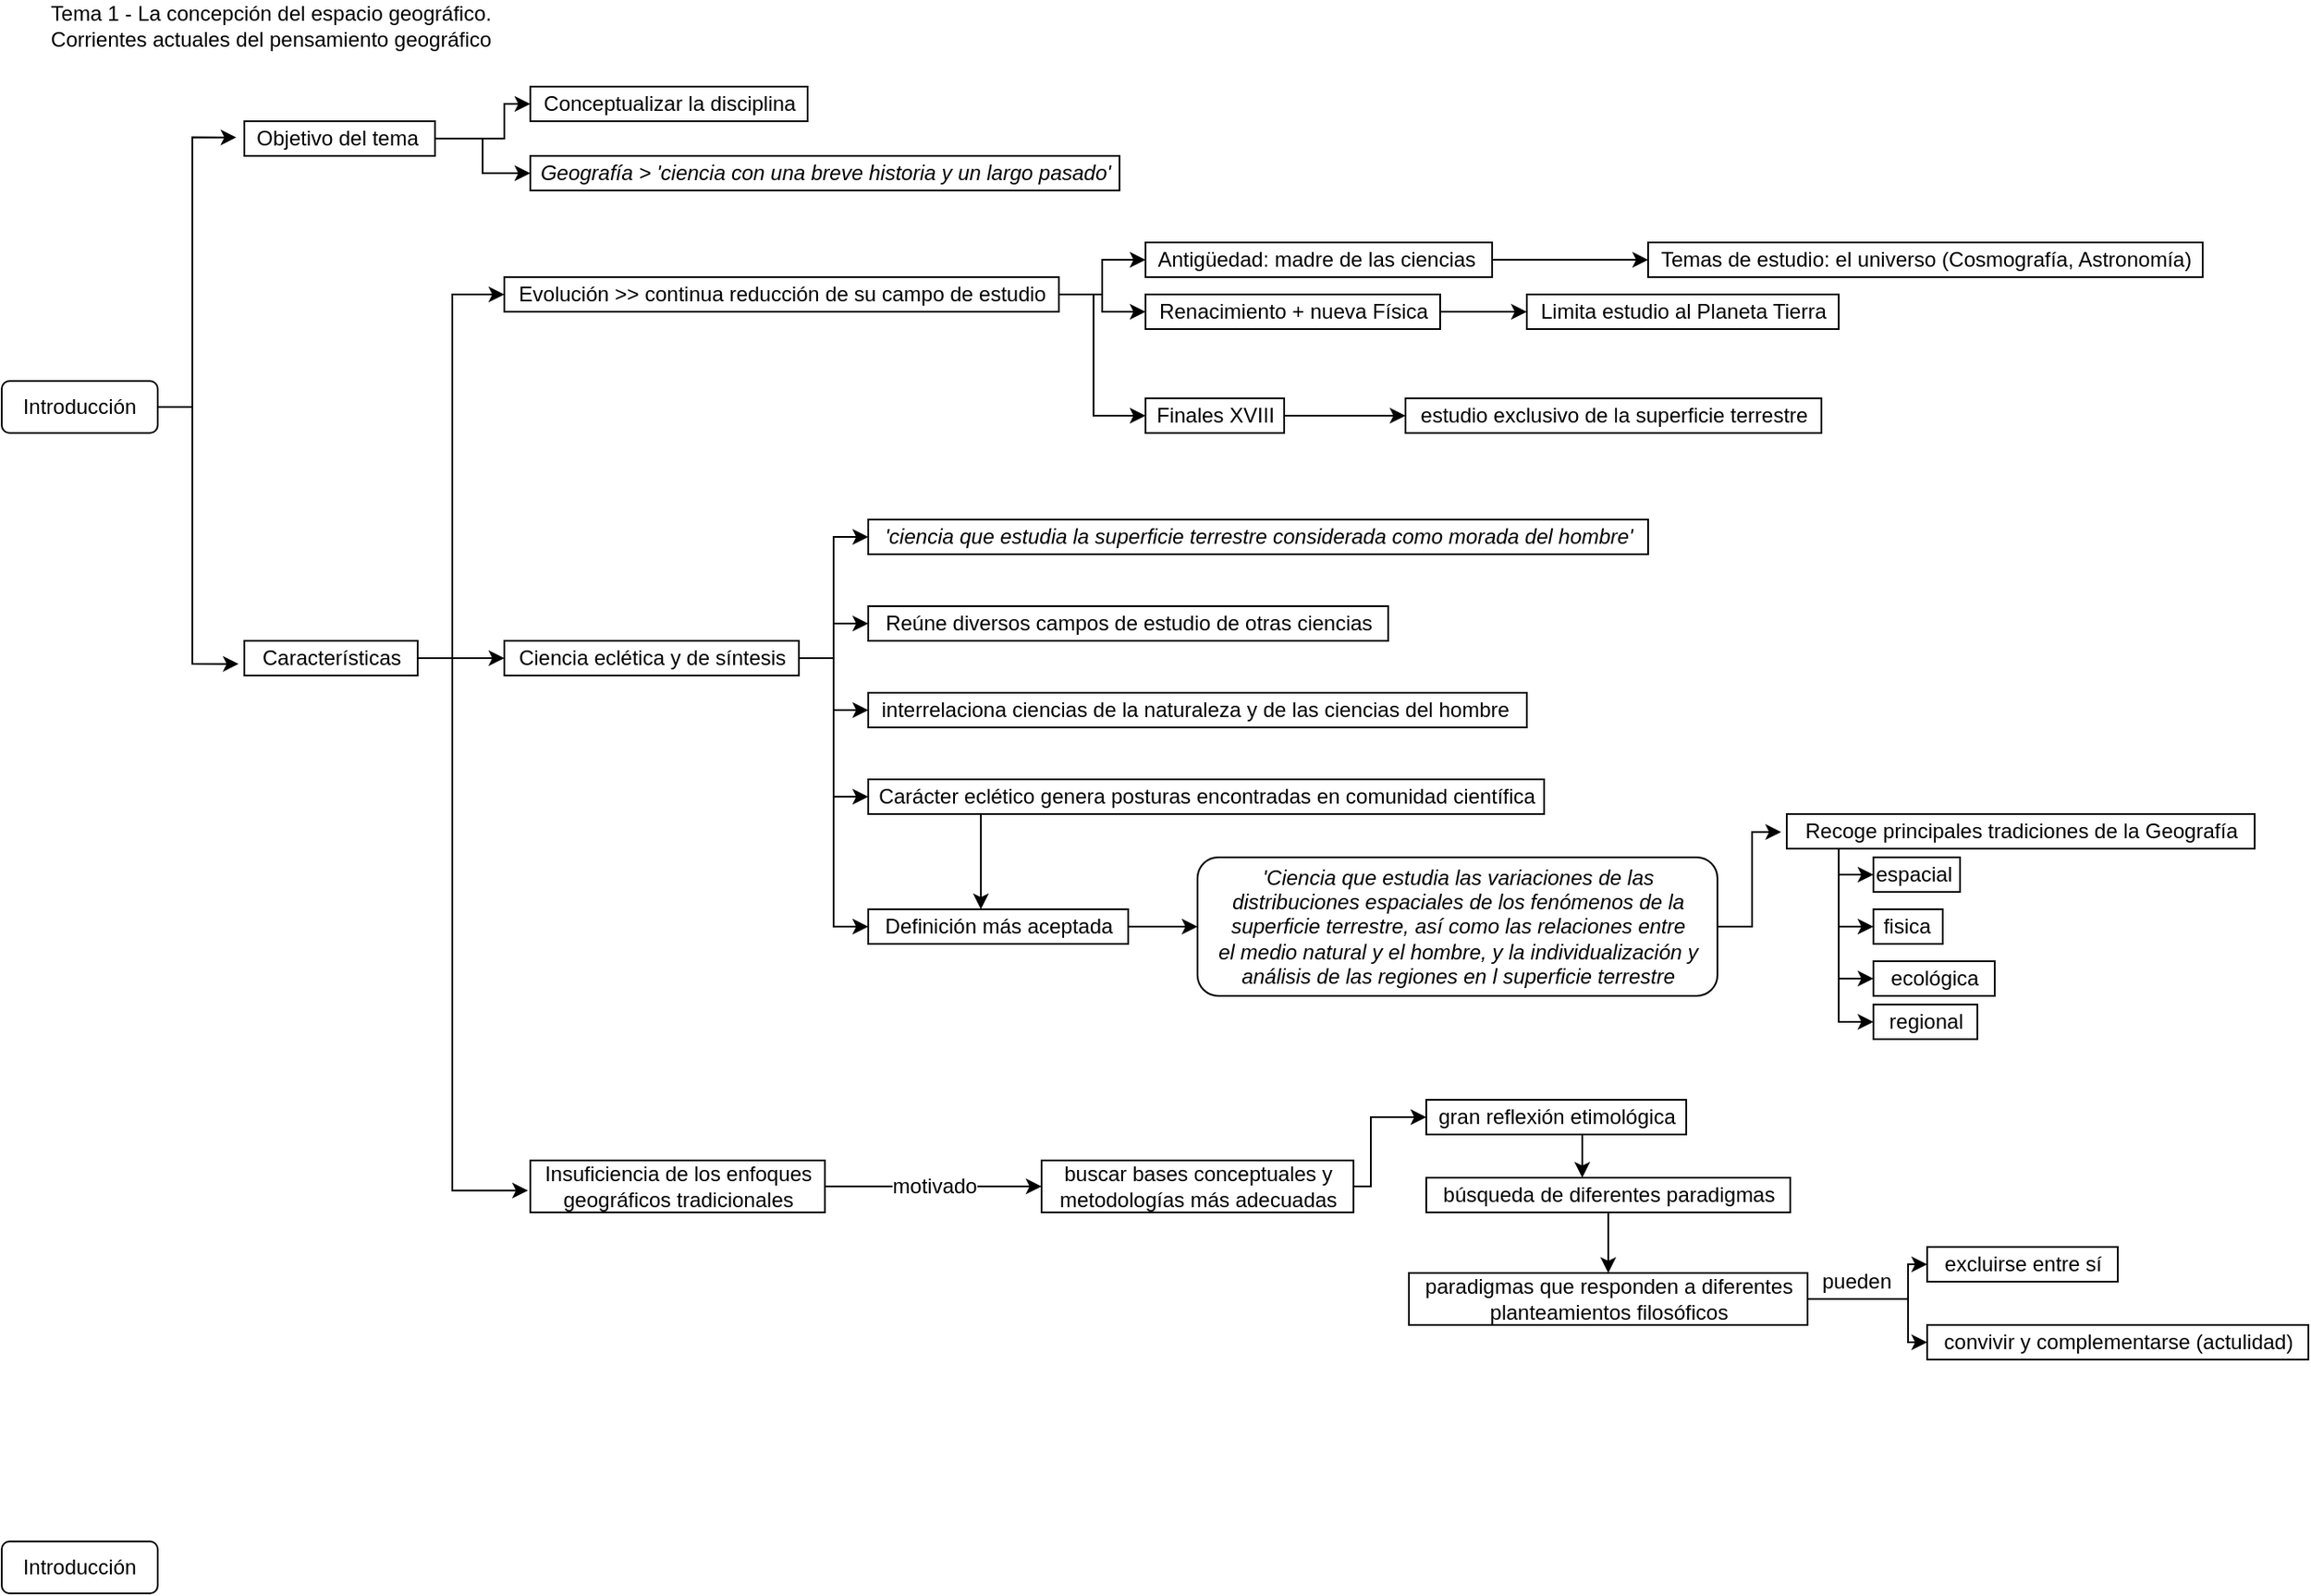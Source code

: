 <mxfile version="14.2.9" type="github"><diagram id="zmgC2hMmw6vXnt68TBfg" name="Page-1"><mxGraphModel dx="1730" dy="975" grid="1" gridSize="10" guides="1" tooltips="1" connect="1" arrows="1" fold="1" page="1" pageScale="1" pageWidth="827" pageHeight="1169" math="0" shadow="0"><root><mxCell id="0"/><mxCell id="1" parent="0"/><mxCell id="AXdl8-3qUW13KH6QiEkb-129" style="edgeStyle=orthogonalEdgeStyle;rounded=0;orthogonalLoop=1;jettySize=auto;html=1;exitX=1;exitY=0.5;exitDx=0;exitDy=0;entryX=-0.042;entryY=0.467;entryDx=0;entryDy=0;entryPerimeter=0;fontSize=12;" edge="1" parent="1" source="AXdl8-3qUW13KH6QiEkb-30" target="AXdl8-3qUW13KH6QiEkb-33"><mxGeometry relative="1" as="geometry"><Array as="points"><mxPoint x="130" y="255"/><mxPoint x="130" y="99"/></Array></mxGeometry></mxCell><mxCell id="AXdl8-3qUW13KH6QiEkb-130" style="edgeStyle=orthogonalEdgeStyle;rounded=0;orthogonalLoop=1;jettySize=auto;html=1;exitX=1;exitY=0.5;exitDx=0;exitDy=0;entryX=-0.033;entryY=0.667;entryDx=0;entryDy=0;entryPerimeter=0;fontSize=12;" edge="1" parent="1" source="AXdl8-3qUW13KH6QiEkb-30" target="AXdl8-3qUW13KH6QiEkb-40"><mxGeometry relative="1" as="geometry"><Array as="points"><mxPoint x="130" y="255"/><mxPoint x="130" y="403"/></Array></mxGeometry></mxCell><mxCell id="AXdl8-3qUW13KH6QiEkb-30" value="Introducción" style="rounded=1;whiteSpace=wrap;html=1;" vertex="1" parent="1"><mxGeometry x="20" y="240" width="90" height="30" as="geometry"/></mxCell><mxCell id="AXdl8-3qUW13KH6QiEkb-31" value="Tema 1 - La concepción del espacio geográfico. &lt;br&gt;Corrientes actuales del pensamiento geográfico&lt;br&gt;" style="text;html=1;align=center;verticalAlign=middle;resizable=0;points=[];autosize=1;" vertex="1" parent="1"><mxGeometry x="40" y="20" width="270" height="30" as="geometry"/></mxCell><mxCell id="AXdl8-3qUW13KH6QiEkb-35" value="" style="edgeStyle=orthogonalEdgeStyle;rounded=0;orthogonalLoop=1;jettySize=auto;html=1;" edge="1" parent="1" source="AXdl8-3qUW13KH6QiEkb-33" target="AXdl8-3qUW13KH6QiEkb-34"><mxGeometry relative="1" as="geometry"><Array as="points"><mxPoint x="310" y="100"/><mxPoint x="310" y="80"/></Array></mxGeometry></mxCell><mxCell id="AXdl8-3qUW13KH6QiEkb-39" value="" style="edgeStyle=orthogonalEdgeStyle;rounded=0;orthogonalLoop=1;jettySize=auto;html=1;" edge="1" parent="1" source="AXdl8-3qUW13KH6QiEkb-33" target="AXdl8-3qUW13KH6QiEkb-36"><mxGeometry relative="1" as="geometry"/></mxCell><mxCell id="AXdl8-3qUW13KH6QiEkb-33" value="Objetivo del tema&amp;nbsp;" style="text;html=1;align=center;verticalAlign=middle;resizable=0;points=[];autosize=1;strokeColor=#000000;" vertex="1" parent="1"><mxGeometry x="160" y="90" width="110" height="20" as="geometry"/></mxCell><mxCell id="AXdl8-3qUW13KH6QiEkb-34" value="Conceptualizar la disciplina" style="text;html=1;align=center;verticalAlign=middle;resizable=0;points=[];autosize=1;strokeColor=#000000;" vertex="1" parent="1"><mxGeometry x="325" y="70" width="160" height="20" as="geometry"/></mxCell><mxCell id="AXdl8-3qUW13KH6QiEkb-36" value="Geografía &amp;gt; 'ciencia con una breve historia y un largo pasado'" style="text;html=1;align=center;verticalAlign=middle;resizable=0;points=[];autosize=1;strokeColor=#000000;fontStyle=2" vertex="1" parent="1"><mxGeometry x="325" y="110" width="340" height="20" as="geometry"/></mxCell><mxCell id="AXdl8-3qUW13KH6QiEkb-42" value="" style="edgeStyle=orthogonalEdgeStyle;rounded=0;orthogonalLoop=1;jettySize=auto;html=1;" edge="1" parent="1" source="AXdl8-3qUW13KH6QiEkb-40" target="AXdl8-3qUW13KH6QiEkb-41"><mxGeometry relative="1" as="geometry"><Array as="points"><mxPoint x="280" y="400"/><mxPoint x="280" y="190"/></Array></mxGeometry></mxCell><mxCell id="AXdl8-3qUW13KH6QiEkb-68" value="" style="rounded=0;orthogonalLoop=1;jettySize=auto;html=1;edgeStyle=elbowEdgeStyle;" edge="1" parent="1" target="AXdl8-3qUW13KH6QiEkb-67"><mxGeometry relative="1" as="geometry"><mxPoint x="280" y="270" as="sourcePoint"/><Array as="points"><mxPoint x="280" y="310"/></Array></mxGeometry></mxCell><mxCell id="AXdl8-3qUW13KH6QiEkb-101" value="" style="edgeStyle=orthogonalEdgeStyle;rounded=0;orthogonalLoop=1;jettySize=auto;html=1;fontSize=12;entryX=-0.008;entryY=0.58;entryDx=0;entryDy=0;entryPerimeter=0;" edge="1" parent="1" source="AXdl8-3qUW13KH6QiEkb-40" target="AXdl8-3qUW13KH6QiEkb-100"><mxGeometry relative="1" as="geometry"><Array as="points"><mxPoint x="280" y="400"/><mxPoint x="280" y="707"/></Array></mxGeometry></mxCell><mxCell id="AXdl8-3qUW13KH6QiEkb-40" value="Características" style="text;html=1;align=center;verticalAlign=middle;resizable=0;points=[];autosize=1;strokeColor=#000000;" vertex="1" parent="1"><mxGeometry x="160" y="390" width="100" height="20" as="geometry"/></mxCell><mxCell id="AXdl8-3qUW13KH6QiEkb-44" value="" style="edgeStyle=orthogonalEdgeStyle;rounded=0;orthogonalLoop=1;jettySize=auto;html=1;" edge="1" parent="1" source="AXdl8-3qUW13KH6QiEkb-41" target="AXdl8-3qUW13KH6QiEkb-43"><mxGeometry relative="1" as="geometry"/></mxCell><mxCell id="AXdl8-3qUW13KH6QiEkb-46" value="" style="edgeStyle=orthogonalEdgeStyle;rounded=0;orthogonalLoop=1;jettySize=auto;html=1;" edge="1" parent="1" source="AXdl8-3qUW13KH6QiEkb-41" target="AXdl8-3qUW13KH6QiEkb-45"><mxGeometry relative="1" as="geometry"/></mxCell><mxCell id="AXdl8-3qUW13KH6QiEkb-61" value="" style="edgeStyle=orthogonalEdgeStyle;rounded=0;orthogonalLoop=1;jettySize=auto;html=1;" edge="1" parent="1" source="AXdl8-3qUW13KH6QiEkb-41" target="AXdl8-3qUW13KH6QiEkb-58"><mxGeometry relative="1" as="geometry"><Array as="points"><mxPoint x="650" y="190"/><mxPoint x="650" y="260"/></Array></mxGeometry></mxCell><mxCell id="AXdl8-3qUW13KH6QiEkb-41" value="Evolución &amp;gt;&amp;gt; continua reducción de su campo de estudio" style="text;html=1;align=center;verticalAlign=middle;resizable=0;points=[];autosize=1;strokeColor=#000000;" vertex="1" parent="1"><mxGeometry x="310" y="180" width="320" height="20" as="geometry"/></mxCell><mxCell id="AXdl8-3qUW13KH6QiEkb-52" value="" style="edgeStyle=orthogonalEdgeStyle;rounded=0;orthogonalLoop=1;jettySize=auto;html=1;" edge="1" parent="1" source="AXdl8-3qUW13KH6QiEkb-43" target="AXdl8-3qUW13KH6QiEkb-51"><mxGeometry relative="1" as="geometry"/></mxCell><mxCell id="AXdl8-3qUW13KH6QiEkb-43" value="Antigüedad: madre de las ciencias&amp;nbsp;" style="text;html=1;align=center;verticalAlign=middle;resizable=0;points=[];autosize=1;strokeColor=#000000;" vertex="1" parent="1"><mxGeometry x="680" y="160" width="200" height="20" as="geometry"/></mxCell><mxCell id="AXdl8-3qUW13KH6QiEkb-54" value="" style="edgeStyle=orthogonalEdgeStyle;rounded=0;orthogonalLoop=1;jettySize=auto;html=1;" edge="1" parent="1" source="AXdl8-3qUW13KH6QiEkb-45" target="AXdl8-3qUW13KH6QiEkb-53"><mxGeometry relative="1" as="geometry"/></mxCell><mxCell id="AXdl8-3qUW13KH6QiEkb-45" value="Renacimiento + nueva Física" style="text;html=1;align=center;verticalAlign=middle;resizable=0;points=[];autosize=1;strokeColor=#000000;" vertex="1" parent="1"><mxGeometry x="680" y="190" width="170" height="20" as="geometry"/></mxCell><mxCell id="AXdl8-3qUW13KH6QiEkb-51" value="Temas de estudio: el universo (Cosmografía, Astronomía)" style="text;html=1;align=center;verticalAlign=middle;resizable=0;points=[];autosize=1;strokeColor=#000000;" vertex="1" parent="1"><mxGeometry x="970" y="160" width="320" height="20" as="geometry"/></mxCell><mxCell id="AXdl8-3qUW13KH6QiEkb-53" value="Limita estudio al Planeta Tierra" style="text;html=1;align=center;verticalAlign=middle;resizable=0;points=[];autosize=1;strokeColor=#000000;" vertex="1" parent="1"><mxGeometry x="900" y="190" width="180" height="20" as="geometry"/></mxCell><mxCell id="AXdl8-3qUW13KH6QiEkb-66" value="" style="edgeStyle=none;rounded=0;orthogonalLoop=1;jettySize=auto;html=1;" edge="1" parent="1" source="AXdl8-3qUW13KH6QiEkb-58" target="AXdl8-3qUW13KH6QiEkb-65"><mxGeometry relative="1" as="geometry"/></mxCell><mxCell id="AXdl8-3qUW13KH6QiEkb-58" value="Finales XVIII" style="text;html=1;align=center;verticalAlign=middle;resizable=0;points=[];autosize=1;strokeColor=#000000;" vertex="1" parent="1"><mxGeometry x="680" y="250" width="80" height="20" as="geometry"/></mxCell><mxCell id="AXdl8-3qUW13KH6QiEkb-65" value="estudio exclusivo de la superficie terrestre" style="text;html=1;align=center;verticalAlign=middle;resizable=0;points=[];autosize=1;strokeColor=#000000;" vertex="1" parent="1"><mxGeometry x="830" y="250" width="240" height="20" as="geometry"/></mxCell><mxCell id="AXdl8-3qUW13KH6QiEkb-71" value="" style="edgeStyle=elbowEdgeStyle;rounded=0;orthogonalLoop=1;jettySize=auto;html=1;" edge="1" parent="1" source="AXdl8-3qUW13KH6QiEkb-67" target="AXdl8-3qUW13KH6QiEkb-70"><mxGeometry relative="1" as="geometry"/></mxCell><mxCell id="AXdl8-3qUW13KH6QiEkb-73" value="" style="edgeStyle=elbowEdgeStyle;rounded=0;orthogonalLoop=1;jettySize=auto;html=1;" edge="1" parent="1" source="AXdl8-3qUW13KH6QiEkb-67" target="AXdl8-3qUW13KH6QiEkb-72"><mxGeometry relative="1" as="geometry"/></mxCell><mxCell id="AXdl8-3qUW13KH6QiEkb-75" value="" style="edgeStyle=elbowEdgeStyle;rounded=0;orthogonalLoop=1;jettySize=auto;html=1;" edge="1" parent="1" source="AXdl8-3qUW13KH6QiEkb-67" target="AXdl8-3qUW13KH6QiEkb-74"><mxGeometry relative="1" as="geometry"/></mxCell><mxCell id="AXdl8-3qUW13KH6QiEkb-77" value="" style="edgeStyle=elbowEdgeStyle;rounded=0;orthogonalLoop=1;jettySize=auto;html=1;" edge="1" parent="1" source="AXdl8-3qUW13KH6QiEkb-67" target="AXdl8-3qUW13KH6QiEkb-76"><mxGeometry relative="1" as="geometry"><Array as="points"><mxPoint x="500" y="540"/></Array></mxGeometry></mxCell><mxCell id="AXdl8-3qUW13KH6QiEkb-98" value="" style="edgeStyle=orthogonalEdgeStyle;rounded=0;orthogonalLoop=1;jettySize=auto;html=1;fontSize=12;" edge="1" parent="1" source="AXdl8-3qUW13KH6QiEkb-67" target="AXdl8-3qUW13KH6QiEkb-97"><mxGeometry relative="1" as="geometry"><Array as="points"><mxPoint x="500" y="400"/><mxPoint x="500" y="480"/></Array></mxGeometry></mxCell><mxCell id="AXdl8-3qUW13KH6QiEkb-67" value="Ciencia eclética y de síntesis" style="text;html=1;align=center;verticalAlign=middle;resizable=0;points=[];autosize=1;strokeColor=#000000;" vertex="1" parent="1"><mxGeometry x="310" y="390" width="170" height="20" as="geometry"/></mxCell><mxCell id="AXdl8-3qUW13KH6QiEkb-70" value="'ciencia que estudia la superficie terrestre considerada como morada del hombre'" style="text;html=1;align=center;verticalAlign=middle;resizable=0;points=[];autosize=1;strokeColor=#000000;fontStyle=2" vertex="1" parent="1"><mxGeometry x="520" y="320" width="450" height="20" as="geometry"/></mxCell><mxCell id="AXdl8-3qUW13KH6QiEkb-72" value="Reúne diversos campos de estudio de otras ciencias" style="text;html=1;align=center;verticalAlign=middle;resizable=0;points=[];autosize=1;strokeColor=#000000;" vertex="1" parent="1"><mxGeometry x="520" y="370" width="300" height="20" as="geometry"/></mxCell><mxCell id="AXdl8-3qUW13KH6QiEkb-74" value="interrelaciona ciencias de la naturaleza y de las ciencias del hombre&amp;nbsp;" style="text;html=1;align=center;verticalAlign=middle;resizable=0;points=[];autosize=1;strokeColor=#000000;" vertex="1" parent="1"><mxGeometry x="520" y="420" width="380" height="20" as="geometry"/></mxCell><mxCell id="AXdl8-3qUW13KH6QiEkb-80" value="" style="edgeStyle=elbowEdgeStyle;rounded=0;orthogonalLoop=1;jettySize=auto;html=1;" edge="1" parent="1" source="AXdl8-3qUW13KH6QiEkb-76" target="AXdl8-3qUW13KH6QiEkb-79"><mxGeometry relative="1" as="geometry"/></mxCell><mxCell id="AXdl8-3qUW13KH6QiEkb-84" value="" style="edgeStyle=orthogonalEdgeStyle;rounded=0;orthogonalLoop=1;jettySize=auto;html=1;entryX=-0.012;entryY=0.52;entryDx=0;entryDy=0;entryPerimeter=0;" edge="1" parent="1" source="AXdl8-3qUW13KH6QiEkb-79" target="AXdl8-3qUW13KH6QiEkb-83"><mxGeometry relative="1" as="geometry"><mxPoint x="1060" y="520" as="targetPoint"/><Array as="points"><mxPoint x="1030" y="555"/><mxPoint x="1030" y="500"/></Array></mxGeometry></mxCell><mxCell id="AXdl8-3qUW13KH6QiEkb-76" value="Definición más aceptada" style="text;html=1;align=center;verticalAlign=middle;resizable=0;points=[];autosize=1;strokeColor=#000000;" vertex="1" parent="1"><mxGeometry x="520" y="545" width="150" height="20" as="geometry"/></mxCell><mxCell id="AXdl8-3qUW13KH6QiEkb-79" value="&amp;#39;Ciencia que estudia las variaciones de las &lt;br&gt;distribuciones espaciales de los fenómenos de la &lt;br&gt;superficie terrestre, así como las relaciones entre&lt;br&gt;el medio natural y el hombre, y la individualización y &lt;br&gt;análisis de las regiones en l superficie terrestre" style="text;align=center;verticalAlign=middle;resizable=0;points=[];autosize=1;strokeWidth=1;rounded=1;fontStyle=2;strokeColor=#000000;perimeterSpacing=0;textDirection=ltr;labelBorderColor=none;html=1;spacingTop=0;spacing=5;" vertex="1" parent="1"><mxGeometry x="710" y="515" width="300" height="80" as="geometry"/></mxCell><mxCell id="AXdl8-3qUW13KH6QiEkb-86" value="" style="edgeStyle=elbowEdgeStyle;rounded=0;orthogonalLoop=1;jettySize=auto;html=1;" edge="1" parent="1" target="AXdl8-3qUW13KH6QiEkb-85"><mxGeometry relative="1" as="geometry"><mxPoint x="1080" y="520" as="sourcePoint"/><Array as="points"><mxPoint x="1080" y="540"/><mxPoint x="1080" y="520"/><mxPoint x="1070" y="520"/><mxPoint x="1060" y="520"/></Array></mxGeometry></mxCell><mxCell id="AXdl8-3qUW13KH6QiEkb-88" value="" style="edgeStyle=orthogonalEdgeStyle;rounded=0;orthogonalLoop=1;jettySize=auto;html=1;entryX=-0.001;entryY=0.475;entryDx=0;entryDy=0;entryPerimeter=0;" edge="1" parent="1" target="AXdl8-3qUW13KH6QiEkb-87"><mxGeometry relative="1" as="geometry"><mxPoint x="1080" y="510" as="sourcePoint"/><Array as="points"><mxPoint x="1080" y="555"/><mxPoint x="1100" y="555"/></Array></mxGeometry></mxCell><mxCell id="AXdl8-3qUW13KH6QiEkb-94" value="" style="edgeStyle=orthogonalEdgeStyle;rounded=0;orthogonalLoop=1;jettySize=auto;html=1;" edge="1" parent="1" target="AXdl8-3qUW13KH6QiEkb-90"><mxGeometry relative="1" as="geometry"><mxPoint x="1080" y="510" as="sourcePoint"/><Array as="points"><mxPoint x="1080" y="585"/></Array></mxGeometry></mxCell><mxCell id="AXdl8-3qUW13KH6QiEkb-83" value="Recoge principales tradiciones de la Geografía" style="text;html=1;align=center;verticalAlign=middle;resizable=0;points=[];autosize=1;strokeColor=#000000;" vertex="1" parent="1"><mxGeometry x="1050" y="490" width="270" height="20" as="geometry"/></mxCell><mxCell id="AXdl8-3qUW13KH6QiEkb-85" value="espacial" style="text;html=1;align=center;verticalAlign=middle;resizable=0;points=[];autosize=1;strokeColor=#000000;spacing=0;spacingBottom=0;spacingRight=0;spacingTop=-1;spacingLeft=-5;fontSize=12;" vertex="1" parent="1"><mxGeometry x="1100" y="515" width="50" height="20" as="geometry"/></mxCell><mxCell id="AXdl8-3qUW13KH6QiEkb-87" value="fisica" style="text;html=1;align=center;verticalAlign=middle;resizable=0;points=[];autosize=1;strokeColor=#000000;spacingLeft=-3;" vertex="1" parent="1"><mxGeometry x="1100" y="545" width="40" height="20" as="geometry"/></mxCell><mxCell id="AXdl8-3qUW13KH6QiEkb-89" style="edgeStyle=elbowEdgeStyle;rounded=0;orthogonalLoop=1;jettySize=auto;html=1;entryX=0.023;entryY=-0.025;entryDx=0;entryDy=0;entryPerimeter=0;" edge="1" parent="1" source="AXdl8-3qUW13KH6QiEkb-87" target="AXdl8-3qUW13KH6QiEkb-87"><mxGeometry relative="1" as="geometry"/></mxCell><mxCell id="AXdl8-3qUW13KH6QiEkb-96" value="" style="edgeStyle=orthogonalEdgeStyle;rounded=0;orthogonalLoop=1;jettySize=auto;html=1;" edge="1" parent="1" target="AXdl8-3qUW13KH6QiEkb-95"><mxGeometry relative="1" as="geometry"><mxPoint x="1080" y="510" as="sourcePoint"/><Array as="points"><mxPoint x="1080" y="610"/></Array></mxGeometry></mxCell><mxCell id="AXdl8-3qUW13KH6QiEkb-90" value="ecológica" style="text;html=1;align=center;verticalAlign=middle;resizable=0;points=[];autosize=1;strokeColor=#000000;" vertex="1" parent="1"><mxGeometry x="1100" y="575" width="70" height="20" as="geometry"/></mxCell><mxCell id="AXdl8-3qUW13KH6QiEkb-95" value="regional" style="text;html=1;align=center;verticalAlign=middle;resizable=0;points=[];autosize=1;strokeColor=#000000;" vertex="1" parent="1"><mxGeometry x="1100" y="600" width="60" height="20" as="geometry"/></mxCell><mxCell id="AXdl8-3qUW13KH6QiEkb-99" value="" style="edgeStyle=orthogonalEdgeStyle;rounded=0;orthogonalLoop=1;jettySize=auto;html=1;fontSize=12;" edge="1" parent="1" source="AXdl8-3qUW13KH6QiEkb-97" target="AXdl8-3qUW13KH6QiEkb-76"><mxGeometry relative="1" as="geometry"><Array as="points"><mxPoint x="585" y="510"/><mxPoint x="585" y="510"/></Array></mxGeometry></mxCell><mxCell id="AXdl8-3qUW13KH6QiEkb-97" value="Carácter eclético genera posturas encontradas en comunidad científica" style="text;html=1;align=center;verticalAlign=middle;resizable=0;points=[];autosize=1;strokeColor=#000000;" vertex="1" parent="1"><mxGeometry x="520" y="470" width="390" height="20" as="geometry"/></mxCell><mxCell id="AXdl8-3qUW13KH6QiEkb-104" value="motivado" style="edgeStyle=orthogonalEdgeStyle;rounded=0;orthogonalLoop=1;jettySize=auto;html=1;fontSize=12;" edge="1" parent="1" source="AXdl8-3qUW13KH6QiEkb-100" target="AXdl8-3qUW13KH6QiEkb-103"><mxGeometry relative="1" as="geometry"><Array as="points"><mxPoint x="670" y="700"/><mxPoint x="670" y="700"/></Array></mxGeometry></mxCell><mxCell id="AXdl8-3qUW13KH6QiEkb-100" value="Insuficiencia de los enfoques &lt;br&gt;geográficos tradicionales" style="text;html=1;align=center;verticalAlign=middle;resizable=0;points=[];autosize=1;strokeColor=#000000;" vertex="1" parent="1"><mxGeometry x="325" y="690" width="170" height="30" as="geometry"/></mxCell><mxCell id="AXdl8-3qUW13KH6QiEkb-106" value="" style="edgeStyle=orthogonalEdgeStyle;rounded=0;orthogonalLoop=1;jettySize=auto;html=1;fontSize=12;" edge="1" parent="1" source="AXdl8-3qUW13KH6QiEkb-103" target="AXdl8-3qUW13KH6QiEkb-105"><mxGeometry relative="1" as="geometry"><Array as="points"><mxPoint x="810" y="705"/><mxPoint x="810" y="665"/></Array></mxGeometry></mxCell><mxCell id="AXdl8-3qUW13KH6QiEkb-103" value="buscar bases conceptuales y&lt;br&gt;metodologías más adecuadas" style="text;html=1;align=center;verticalAlign=middle;resizable=0;points=[];autosize=1;strokeColor=#000000;" vertex="1" parent="1"><mxGeometry x="620" y="690" width="180" height="30" as="geometry"/></mxCell><mxCell id="AXdl8-3qUW13KH6QiEkb-108" value="" style="edgeStyle=orthogonalEdgeStyle;rounded=0;orthogonalLoop=1;jettySize=auto;html=1;fontSize=12;" edge="1" parent="1" source="AXdl8-3qUW13KH6QiEkb-105" target="AXdl8-3qUW13KH6QiEkb-107"><mxGeometry relative="1" as="geometry"><Array as="points"><mxPoint x="932" y="690"/><mxPoint x="932" y="690"/></Array></mxGeometry></mxCell><mxCell id="AXdl8-3qUW13KH6QiEkb-105" value="gran reflexión etimológica" style="text;html=1;align=center;verticalAlign=middle;resizable=0;points=[];autosize=1;strokeColor=#000000;" vertex="1" parent="1"><mxGeometry x="842" y="655" width="150" height="20" as="geometry"/></mxCell><mxCell id="AXdl8-3qUW13KH6QiEkb-122" value="" style="edgeStyle=orthogonalEdgeStyle;rounded=0;orthogonalLoop=1;jettySize=auto;html=1;fontSize=12;" edge="1" parent="1" source="AXdl8-3qUW13KH6QiEkb-107" target="AXdl8-3qUW13KH6QiEkb-109"><mxGeometry relative="1" as="geometry"/></mxCell><mxCell id="AXdl8-3qUW13KH6QiEkb-107" value="búsqueda de diferentes paradigmas" style="text;html=1;align=center;verticalAlign=middle;resizable=0;points=[];autosize=1;strokeColor=#000000;" vertex="1" parent="1"><mxGeometry x="842" y="700" width="210" height="20" as="geometry"/></mxCell><mxCell id="AXdl8-3qUW13KH6QiEkb-117" value="pueden" style="edgeStyle=orthogonalEdgeStyle;rounded=0;orthogonalLoop=1;jettySize=auto;html=1;fontSize=12;" edge="1" parent="1" source="AXdl8-3qUW13KH6QiEkb-109" target="AXdl8-3qUW13KH6QiEkb-116"><mxGeometry x="-0.371" y="10" relative="1" as="geometry"><mxPoint x="1120" y="730" as="targetPoint"/><Array as="points"><mxPoint x="1120" y="770"/><mxPoint x="1120" y="750"/></Array><mxPoint as="offset"/></mxGeometry></mxCell><mxCell id="AXdl8-3qUW13KH6QiEkb-126" style="edgeStyle=orthogonalEdgeStyle;rounded=0;orthogonalLoop=1;jettySize=auto;html=1;fontSize=12;" edge="1" parent="1" source="AXdl8-3qUW13KH6QiEkb-109" target="AXdl8-3qUW13KH6QiEkb-113"><mxGeometry relative="1" as="geometry"><Array as="points"><mxPoint x="1120" y="770"/><mxPoint x="1120" y="795"/></Array></mxGeometry></mxCell><mxCell id="AXdl8-3qUW13KH6QiEkb-109" value="paradigmas que responden a diferentes&lt;br&gt;planteamientos filosóficos" style="text;html=1;align=center;verticalAlign=middle;resizable=0;points=[];autosize=1;strokeColor=#000000;" vertex="1" parent="1"><mxGeometry x="832" y="755" width="230" height="30" as="geometry"/></mxCell><mxCell id="AXdl8-3qUW13KH6QiEkb-113" value="convivir y complementarse (actulidad)" style="text;html=1;align=center;verticalAlign=middle;resizable=0;points=[];autosize=1;strokeColor=#000000;" vertex="1" parent="1"><mxGeometry x="1131" y="785" width="220" height="20" as="geometry"/></mxCell><mxCell id="AXdl8-3qUW13KH6QiEkb-116" value="excluirse entre sí" style="text;html=1;align=center;verticalAlign=middle;resizable=0;points=[];autosize=1;strokeColor=#000000;" vertex="1" parent="1"><mxGeometry x="1131" y="740" width="110" height="20" as="geometry"/></mxCell><mxCell id="AXdl8-3qUW13KH6QiEkb-131" value="Introducción" style="rounded=1;whiteSpace=wrap;html=1;" vertex="1" parent="1"><mxGeometry x="20" y="910" width="90" height="30" as="geometry"/></mxCell></root></mxGraphModel></diagram></mxfile>